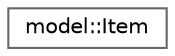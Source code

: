 digraph "Graphical Class Hierarchy"
{
 // LATEX_PDF_SIZE
  bgcolor="transparent";
  edge [fontname=Helvetica,fontsize=10,labelfontname=Helvetica,labelfontsize=10];
  node [fontname=Helvetica,fontsize=10,shape=box,height=0.2,width=0.4];
  rankdir="LR";
  Node0 [label="model::Item",height=0.2,width=0.4,color="grey40", fillcolor="white", style="filled",URL="$classmodel_1_1_item.html",tooltip="class Item -"];
}
